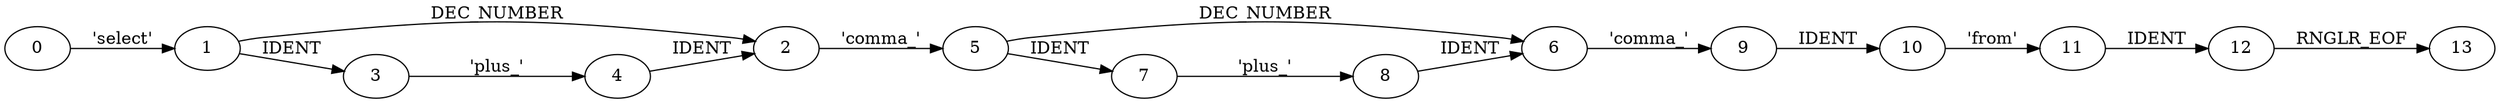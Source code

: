 digraph AST {
rankdir=LR
0; 1; 2; 3; 4; 5; 6; 7; 8; 9; 10; 11; 12; 13; 
1 -> 3[label="IDENT"]
1 -> 2[label="DEC_NUMBER"]
3 -> 4[label="'plus_'"]
4 -> 2[label="IDENT"]
2 -> 5[label="'comma_'"]
5 -> 7[label="IDENT"]
5 -> 6[label="DEC_NUMBER"]
7 -> 8[label="'plus_'"]
8 -> 6[label="IDENT"]
6 -> 9[label="'comma_'"]
9 -> 10[label="IDENT"]
0 -> 1[label="'select'"]
10 -> 11[label="'from'"]
11 -> 12[label="IDENT"]
12 -> 13[label="RNGLR_EOF"]
}
